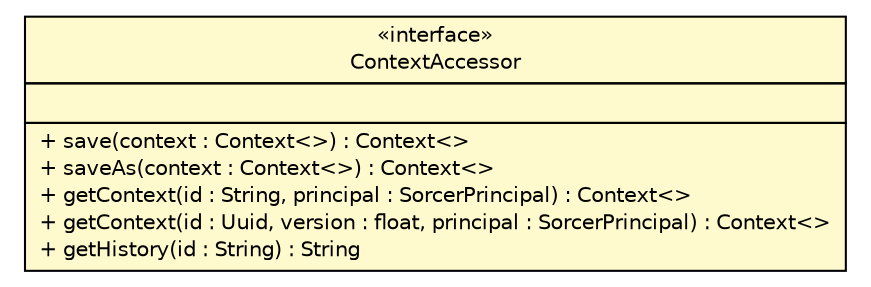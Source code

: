 #!/usr/local/bin/dot
#
# Class diagram 
# Generated by UMLGraph version R5_6 (http://www.umlgraph.org/)
#

digraph G {
	edge [fontname="Helvetica",fontsize=10,labelfontname="Helvetica",labelfontsize=10];
	node [fontname="Helvetica",fontsize=10,shape=plaintext];
	nodesep=0.25;
	ranksep=0.5;
	// sorcer.core.context.ContextAccessor
	c99867 [label=<<table title="sorcer.core.context.ContextAccessor" border="0" cellborder="1" cellspacing="0" cellpadding="2" port="p" bgcolor="lemonChiffon" href="./ContextAccessor.html">
		<tr><td><table border="0" cellspacing="0" cellpadding="1">
<tr><td align="center" balign="center"> &#171;interface&#187; </td></tr>
<tr><td align="center" balign="center"> ContextAccessor </td></tr>
		</table></td></tr>
		<tr><td><table border="0" cellspacing="0" cellpadding="1">
<tr><td align="left" balign="left">  </td></tr>
		</table></td></tr>
		<tr><td><table border="0" cellspacing="0" cellpadding="1">
<tr><td align="left" balign="left"> + save(context : Context&lt;&gt;) : Context&lt;&gt; </td></tr>
<tr><td align="left" balign="left"> + saveAs(context : Context&lt;&gt;) : Context&lt;&gt; </td></tr>
<tr><td align="left" balign="left"> + getContext(id : String, principal : SorcerPrincipal) : Context&lt;&gt; </td></tr>
<tr><td align="left" balign="left"> + getContext(id : Uuid, version : float, principal : SorcerPrincipal) : Context&lt;&gt; </td></tr>
<tr><td align="left" balign="left"> + getHistory(id : String) : String </td></tr>
		</table></td></tr>
		</table>>, URL="./ContextAccessor.html", fontname="Helvetica", fontcolor="black", fontsize=10.0];
}

